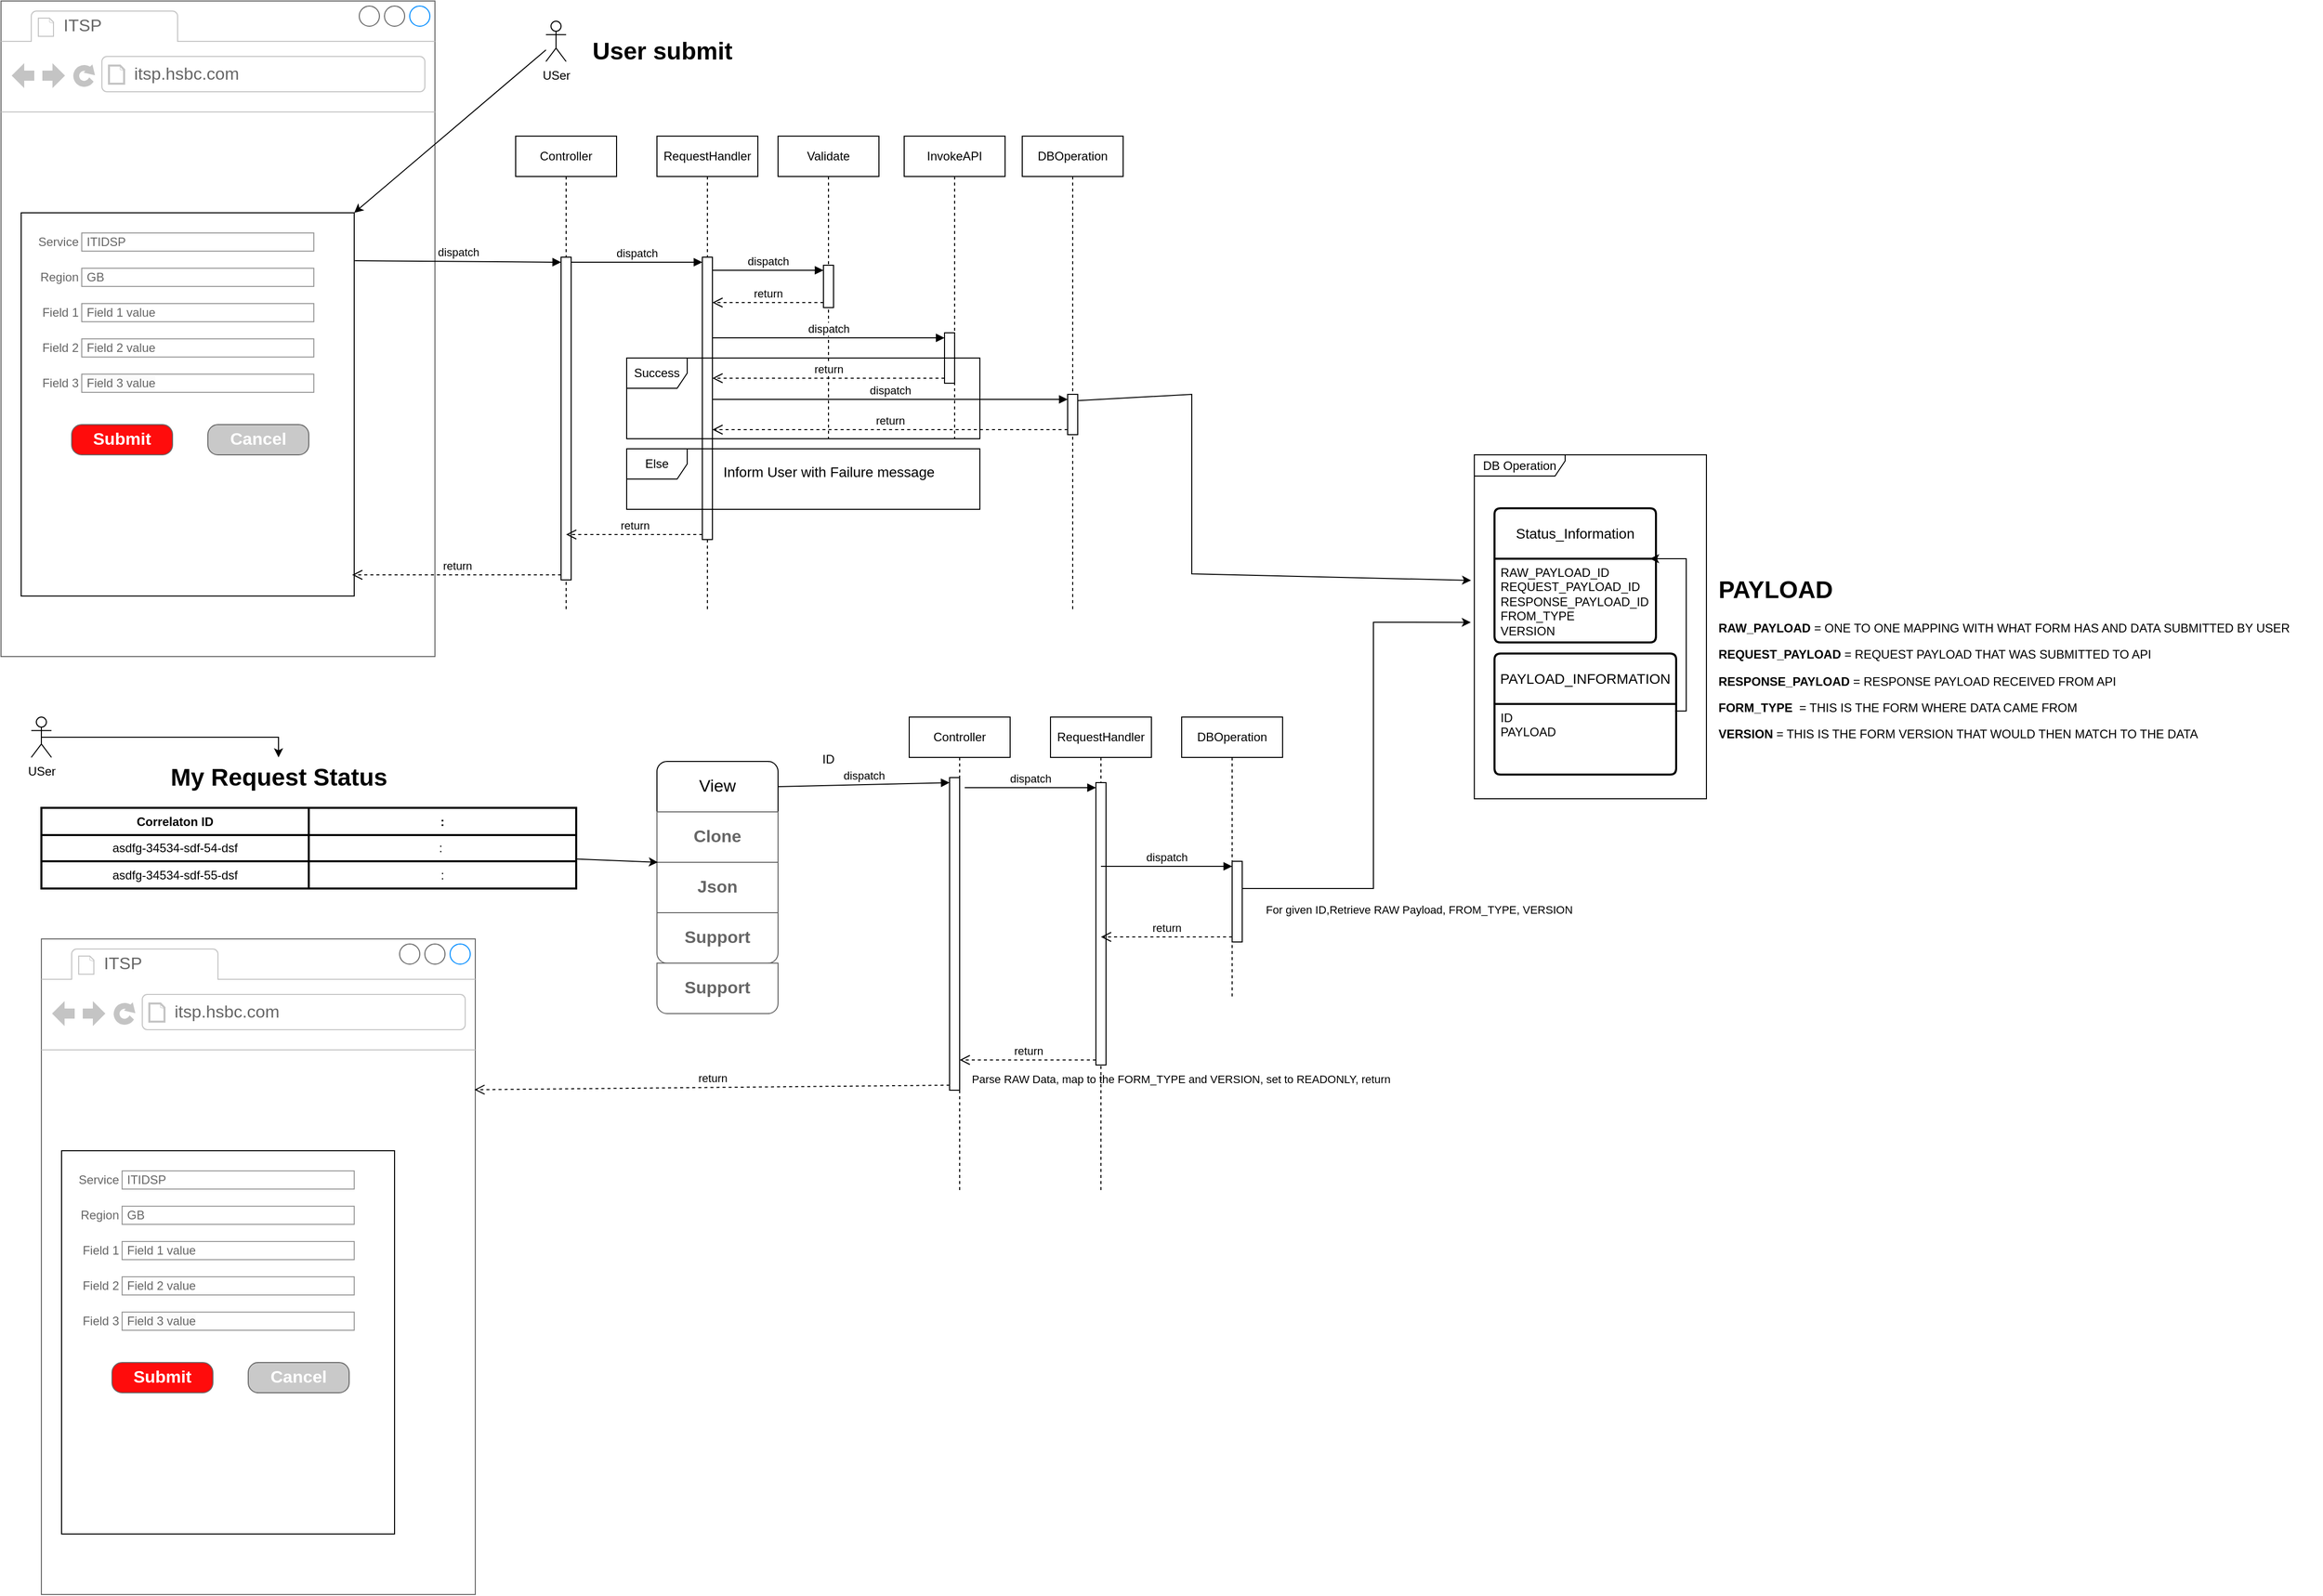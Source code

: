 <mxfile version="26.0.10">
  <diagram name="Page-1" id="2YBvvXClWsGukQMizWep">
    <mxGraphModel dx="2149" dy="1489" grid="1" gridSize="10" guides="1" tooltips="1" connect="1" arrows="1" fold="1" page="1" pageScale="1" pageWidth="1700" pageHeight="1100" math="0" shadow="0">
      <root>
        <mxCell id="0" />
        <mxCell id="1" parent="0" />
        <mxCell id="aoypDPzq1Keb2BFeXAgh-82" value="" style="strokeWidth=1;shadow=0;dashed=0;align=center;html=1;shape=mxgraph.mockup.containers.browserWindow;rSize=0;strokeColor=#666666;strokeColor2=#008cff;strokeColor3=#c4c4c4;mainText=,;recursiveResize=0;" vertex="1" parent="1">
          <mxGeometry x="10" width="430" height="650" as="geometry" />
        </mxCell>
        <mxCell id="aoypDPzq1Keb2BFeXAgh-83" value="ITSP" style="strokeWidth=1;shadow=0;dashed=0;align=center;html=1;shape=mxgraph.mockup.containers.anchor;fontSize=17;fontColor=#666666;align=left;whiteSpace=wrap;" vertex="1" parent="aoypDPzq1Keb2BFeXAgh-82">
          <mxGeometry x="60" y="12" width="100" height="26" as="geometry" />
        </mxCell>
        <mxCell id="aoypDPzq1Keb2BFeXAgh-84" value="itsp.hsbc.com" style="strokeWidth=1;shadow=0;dashed=0;align=center;html=1;shape=mxgraph.mockup.containers.anchor;rSize=0;fontSize=17;fontColor=#666666;align=left;" vertex="1" parent="aoypDPzq1Keb2BFeXAgh-82">
          <mxGeometry x="130" y="60" width="250" height="26" as="geometry" />
        </mxCell>
        <mxCell id="aoypDPzq1Keb2BFeXAgh-16" value="" style="rounded=0;whiteSpace=wrap;html=1;" vertex="1" parent="1">
          <mxGeometry x="30" y="210" width="330" height="380" as="geometry" />
        </mxCell>
        <mxCell id="aoypDPzq1Keb2BFeXAgh-2" value="Service" style="strokeWidth=1;shadow=0;dashed=0;align=center;html=1;shape=mxgraph.mockup.forms.anchor;align=right;spacingRight=2;fontColor=#666666;" vertex="1" parent="1">
          <mxGeometry x="40" y="230" width="50" height="18" as="geometry" />
        </mxCell>
        <mxCell id="aoypDPzq1Keb2BFeXAgh-3" value="ITIDSP" style="strokeWidth=1;shadow=0;dashed=0;align=center;html=1;shape=mxgraph.mockup.forms.rrect;fillColor=#ffffff;rSize=0;fontColor=#666666;align=left;spacingLeft=3;strokeColor=#999999;" vertex="1" parent="1">
          <mxGeometry x="90" y="230" width="230" height="18" as="geometry" />
        </mxCell>
        <mxCell id="aoypDPzq1Keb2BFeXAgh-4" value="Region" style="strokeWidth=1;shadow=0;dashed=0;align=center;html=1;shape=mxgraph.mockup.forms.anchor;align=right;spacingRight=2;fontColor=#666666;" vertex="1" parent="1">
          <mxGeometry x="40" y="265" width="50" height="18" as="geometry" />
        </mxCell>
        <mxCell id="aoypDPzq1Keb2BFeXAgh-5" value="GB" style="strokeWidth=1;shadow=0;dashed=0;align=center;html=1;shape=mxgraph.mockup.forms.rrect;fillColor=#ffffff;rSize=0;fontColor=#666666;align=left;spacingLeft=3;strokeColor=#999999;" vertex="1" parent="1">
          <mxGeometry x="90" y="265" width="230" height="18" as="geometry" />
        </mxCell>
        <mxCell id="aoypDPzq1Keb2BFeXAgh-6" value="Field 1" style="strokeWidth=1;shadow=0;dashed=0;align=center;html=1;shape=mxgraph.mockup.forms.anchor;align=right;spacingRight=2;fontColor=#666666;" vertex="1" parent="1">
          <mxGeometry x="40" y="300" width="50" height="18" as="geometry" />
        </mxCell>
        <mxCell id="aoypDPzq1Keb2BFeXAgh-7" value="Field 1 value" style="strokeWidth=1;shadow=0;dashed=0;align=center;html=1;shape=mxgraph.mockup.forms.rrect;fillColor=#ffffff;rSize=0;fontColor=#666666;align=left;spacingLeft=3;strokeColor=#999999;" vertex="1" parent="1">
          <mxGeometry x="90" y="300" width="230" height="18" as="geometry" />
        </mxCell>
        <mxCell id="aoypDPzq1Keb2BFeXAgh-8" value="Field 2" style="strokeWidth=1;shadow=0;dashed=0;align=center;html=1;shape=mxgraph.mockup.forms.anchor;align=right;spacingRight=2;fontColor=#666666;" vertex="1" parent="1">
          <mxGeometry x="40" y="335" width="50" height="18" as="geometry" />
        </mxCell>
        <mxCell id="aoypDPzq1Keb2BFeXAgh-9" value="Field 2 value" style="strokeWidth=1;shadow=0;dashed=0;align=center;html=1;shape=mxgraph.mockup.forms.rrect;fillColor=#ffffff;rSize=0;fontColor=#666666;align=left;spacingLeft=3;strokeColor=#999999;" vertex="1" parent="1">
          <mxGeometry x="90" y="335" width="230" height="18" as="geometry" />
        </mxCell>
        <mxCell id="aoypDPzq1Keb2BFeXAgh-10" value="Field 3" style="strokeWidth=1;shadow=0;dashed=0;align=center;html=1;shape=mxgraph.mockup.forms.anchor;align=right;spacingRight=2;fontColor=#666666;" vertex="1" parent="1">
          <mxGeometry x="40" y="370" width="50" height="18" as="geometry" />
        </mxCell>
        <mxCell id="aoypDPzq1Keb2BFeXAgh-11" value="&lt;span style=&quot;color: rgb(102, 102, 102); font-family: Helvetica; font-size: 12px; font-style: normal; font-variant-ligatures: normal; font-variant-caps: normal; font-weight: 400; letter-spacing: normal; orphans: 2; text-align: left; text-indent: 0px; text-transform: none; widows: 2; word-spacing: 0px; -webkit-text-stroke-width: 0px; white-space: nowrap; background-color: rgb(251, 251, 251); text-decoration-thickness: initial; text-decoration-style: initial; text-decoration-color: initial; float: none; display: inline !important;&quot;&gt;Field 3 value&lt;/span&gt;" style="strokeWidth=1;shadow=0;dashed=0;align=center;html=1;shape=mxgraph.mockup.forms.rrect;fillColor=#ffffff;rSize=0;fontColor=#666666;align=left;spacingLeft=3;strokeColor=#999999;" vertex="1" parent="1">
          <mxGeometry x="90" y="370" width="230" height="18" as="geometry" />
        </mxCell>
        <mxCell id="aoypDPzq1Keb2BFeXAgh-13" value="Submit" style="strokeWidth=1;shadow=0;dashed=0;align=center;html=1;shape=mxgraph.mockup.buttons.button;strokeColor=#666666;fontColor=#ffffff;mainText=;buttonStyle=round;fontSize=17;fontStyle=1;fillColor=#FF0C0C;whiteSpace=wrap;" vertex="1" parent="1">
          <mxGeometry x="80" y="420" width="100" height="30" as="geometry" />
        </mxCell>
        <mxCell id="aoypDPzq1Keb2BFeXAgh-15" value="Cancel" style="strokeWidth=1;shadow=0;dashed=0;align=center;html=1;shape=mxgraph.mockup.buttons.button;strokeColor=#666666;fontColor=#ffffff;mainText=;buttonStyle=round;fontSize=17;fontStyle=1;fillColor=light-dark(#c9c9c9, #ff8a8a);whiteSpace=wrap;" vertex="1" parent="1">
          <mxGeometry x="215" y="420" width="100" height="30" as="geometry" />
        </mxCell>
        <mxCell id="aoypDPzq1Keb2BFeXAgh-17" value="USer" style="shape=umlActor;verticalLabelPosition=bottom;verticalAlign=top;html=1;outlineConnect=0;" vertex="1" parent="1">
          <mxGeometry x="550" y="20" width="20" height="40" as="geometry" />
        </mxCell>
        <mxCell id="aoypDPzq1Keb2BFeXAgh-18" value="" style="endArrow=classic;html=1;rounded=0;" edge="1" parent="1" source="aoypDPzq1Keb2BFeXAgh-17" target="aoypDPzq1Keb2BFeXAgh-16">
          <mxGeometry width="50" height="50" relative="1" as="geometry">
            <mxPoint x="460" y="410" as="sourcePoint" />
            <mxPoint x="510" y="360" as="targetPoint" />
            <Array as="points">
              <mxPoint x="360" y="210" />
            </Array>
          </mxGeometry>
        </mxCell>
        <mxCell id="aoypDPzq1Keb2BFeXAgh-19" value="Status_Information" style="swimlane;childLayout=stackLayout;horizontal=1;startSize=50;horizontalStack=0;rounded=1;fontSize=14;fontStyle=0;strokeWidth=2;resizeParent=0;resizeLast=1;shadow=0;dashed=0;align=center;arcSize=4;whiteSpace=wrap;html=1;" vertex="1" parent="1">
          <mxGeometry x="1490" y="503" width="160" height="133" as="geometry" />
        </mxCell>
        <mxCell id="aoypDPzq1Keb2BFeXAgh-20" value="RAW_PAYLOAD_ID&lt;div&gt;REQUEST_PAYLOAD_ID&lt;/div&gt;&lt;div&gt;RESPONSE_PAYLOAD_ID&lt;/div&gt;&lt;div&gt;FROM_TYPE&lt;/div&gt;&lt;div&gt;VERSION&lt;/div&gt;" style="align=left;strokeColor=none;fillColor=none;spacingLeft=4;fontSize=12;verticalAlign=top;resizable=0;rotatable=0;part=1;html=1;" vertex="1" parent="aoypDPzq1Keb2BFeXAgh-19">
          <mxGeometry y="50" width="160" height="83" as="geometry" />
        </mxCell>
        <mxCell id="aoypDPzq1Keb2BFeXAgh-21" value="PAYLOAD_INFORMATION" style="swimlane;childLayout=stackLayout;horizontal=1;startSize=50;horizontalStack=0;rounded=1;fontSize=14;fontStyle=0;strokeWidth=2;resizeParent=0;resizeLast=1;shadow=0;dashed=0;align=center;arcSize=4;whiteSpace=wrap;html=1;" vertex="1" parent="1">
          <mxGeometry x="1490" y="647" width="180" height="120" as="geometry" />
        </mxCell>
        <mxCell id="aoypDPzq1Keb2BFeXAgh-22" value="ID&lt;div&gt;PAYLOAD&lt;/div&gt;" style="align=left;strokeColor=none;fillColor=none;spacingLeft=4;fontSize=12;verticalAlign=top;resizable=0;rotatable=0;part=1;html=1;" vertex="1" parent="aoypDPzq1Keb2BFeXAgh-21">
          <mxGeometry y="50" width="180" height="70" as="geometry" />
        </mxCell>
        <mxCell id="aoypDPzq1Keb2BFeXAgh-23" value="" style="endArrow=classic;html=1;rounded=0;exitX=0.994;exitY=0.1;exitDx=0;exitDy=0;exitPerimeter=0;flowAnimation=0;entryX=0.963;entryY=0;entryDx=0;entryDy=0;entryPerimeter=0;" edge="1" parent="1" source="aoypDPzq1Keb2BFeXAgh-22" target="aoypDPzq1Keb2BFeXAgh-20">
          <mxGeometry width="50" height="50" relative="1" as="geometry">
            <mxPoint x="1690" y="663" as="sourcePoint" />
            <mxPoint x="1650" y="550" as="targetPoint" />
            <Array as="points">
              <mxPoint x="1680" y="704" />
              <mxPoint x="1680" y="553" />
            </Array>
          </mxGeometry>
        </mxCell>
        <mxCell id="aoypDPzq1Keb2BFeXAgh-24" value="&lt;h1 style=&quot;margin-top: 0px;&quot;&gt;PAYLOAD&lt;/h1&gt;&lt;p&gt;&lt;b&gt;RAW_PAYLOAD&lt;/b&gt; = ONE TO ONE MAPPING WITH WHAT FORM HAS AND DATA SUBMITTED BY USER&lt;/p&gt;&lt;p&gt;&lt;b&gt;REQUEST_PAYLOAD&lt;/b&gt;&amp;nbsp;= REQUEST PAYLOAD THAT WAS SUBMITTED TO API&lt;/p&gt;&lt;p&gt;&lt;b&gt;RESPONSE_PAYLOAD&lt;/b&gt;&amp;nbsp;= RESPONSE PAYLOAD RECEIVED FROM API&lt;/p&gt;&lt;p&gt;&lt;b&gt;FORM_TYPE&lt;/b&gt;&amp;nbsp; = THIS IS THE FORM WHERE DATA CAME FROM&amp;nbsp;&lt;/p&gt;&lt;p&gt;&lt;b&gt;VERSION&lt;/b&gt; = THIS IS THE FORM VERSION THAT WOULD THEN MATCH TO THE DATA&lt;/p&gt;" style="text;html=1;whiteSpace=wrap;overflow=hidden;rounded=0;" vertex="1" parent="1">
          <mxGeometry x="1710" y="563" width="600" height="187" as="geometry" />
        </mxCell>
        <mxCell id="aoypDPzq1Keb2BFeXAgh-25" value="User submit" style="text;strokeColor=none;fillColor=none;html=1;fontSize=24;fontStyle=1;verticalAlign=middle;align=center;" vertex="1" parent="1">
          <mxGeometry x="580" y="30" width="170" height="40" as="geometry" />
        </mxCell>
        <mxCell id="aoypDPzq1Keb2BFeXAgh-28" value="Controller" style="shape=umlLifeline;perimeter=lifelinePerimeter;whiteSpace=wrap;html=1;container=1;dropTarget=0;collapsible=0;recursiveResize=0;outlineConnect=0;portConstraint=eastwest;newEdgeStyle={&quot;curved&quot;:0,&quot;rounded&quot;:0};" vertex="1" parent="1">
          <mxGeometry x="520" y="134" width="100" height="470" as="geometry" />
        </mxCell>
        <mxCell id="aoypDPzq1Keb2BFeXAgh-31" value="" style="html=1;points=[[0,0,0,0,5],[0,1,0,0,-5],[1,0,0,0,5],[1,1,0,0,-5]];perimeter=orthogonalPerimeter;outlineConnect=0;targetShapes=umlLifeline;portConstraint=eastwest;newEdgeStyle={&quot;curved&quot;:0,&quot;rounded&quot;:0};" vertex="1" parent="aoypDPzq1Keb2BFeXAgh-28">
          <mxGeometry x="45" y="120" width="10" height="320" as="geometry" />
        </mxCell>
        <mxCell id="aoypDPzq1Keb2BFeXAgh-32" value="dispatch" style="html=1;verticalAlign=bottom;endArrow=block;curved=0;rounded=0;entryX=0;entryY=0;entryDx=0;entryDy=5;exitX=1.002;exitY=0.125;exitDx=0;exitDy=0;exitPerimeter=0;" edge="1" target="aoypDPzq1Keb2BFeXAgh-31" parent="1" source="aoypDPzq1Keb2BFeXAgh-16">
          <mxGeometry relative="1" as="geometry">
            <mxPoint x="460" y="410" as="sourcePoint" />
          </mxGeometry>
        </mxCell>
        <mxCell id="aoypDPzq1Keb2BFeXAgh-33" value="return" style="html=1;verticalAlign=bottom;endArrow=open;dashed=1;endSize=8;curved=0;rounded=0;exitX=0;exitY=1;exitDx=0;exitDy=-5;" edge="1" source="aoypDPzq1Keb2BFeXAgh-31" parent="1">
          <mxGeometry relative="1" as="geometry">
            <mxPoint x="358" y="569" as="targetPoint" />
          </mxGeometry>
        </mxCell>
        <mxCell id="aoypDPzq1Keb2BFeXAgh-38" value="Validate" style="shape=umlLifeline;perimeter=lifelinePerimeter;whiteSpace=wrap;html=1;container=1;dropTarget=0;collapsible=0;recursiveResize=0;outlineConnect=0;portConstraint=eastwest;newEdgeStyle={&quot;curved&quot;:0,&quot;rounded&quot;:0};" vertex="1" parent="1">
          <mxGeometry x="780" y="134" width="100" height="300" as="geometry" />
        </mxCell>
        <mxCell id="aoypDPzq1Keb2BFeXAgh-41" value="" style="html=1;points=[[0,0,0,0,5],[0,1,0,0,-5],[1,0,0,0,5],[1,1,0,0,-5]];perimeter=orthogonalPerimeter;outlineConnect=0;targetShapes=umlLifeline;portConstraint=eastwest;newEdgeStyle={&quot;curved&quot;:0,&quot;rounded&quot;:0};" vertex="1" parent="aoypDPzq1Keb2BFeXAgh-38">
          <mxGeometry x="45" y="128" width="10" height="42" as="geometry" />
        </mxCell>
        <mxCell id="aoypDPzq1Keb2BFeXAgh-39" value="InvokeAPI" style="shape=umlLifeline;whiteSpace=wrap;html=1;container=1;dropTarget=0;collapsible=0;recursiveResize=0;outlineConnect=0;portConstraint=eastwest;newEdgeStyle={&quot;curved&quot;:0,&quot;rounded&quot;:0};points=[[0,0,0,0,5],[0,1,0,0,-5],[1,0,0,0,5],[1,1,0,0,-5]];perimeter=rectanglePerimeter;targetShapes=umlLifeline;participant=label;" vertex="1" parent="1">
          <mxGeometry x="905" y="134" width="100" height="300" as="geometry" />
        </mxCell>
        <mxCell id="aoypDPzq1Keb2BFeXAgh-44" value="" style="html=1;points=[[0,0,0,0,5],[0,1,0,0,-5],[1,0,0,0,5],[1,1,0,0,-5]];perimeter=orthogonalPerimeter;outlineConnect=0;targetShapes=umlLifeline;portConstraint=eastwest;newEdgeStyle={&quot;curved&quot;:0,&quot;rounded&quot;:0};" vertex="1" parent="aoypDPzq1Keb2BFeXAgh-39">
          <mxGeometry x="40" y="195" width="10" height="50" as="geometry" />
        </mxCell>
        <mxCell id="aoypDPzq1Keb2BFeXAgh-40" value="DBOperation" style="shape=umlLifeline;perimeter=lifelinePerimeter;whiteSpace=wrap;html=1;container=1;dropTarget=0;collapsible=0;recursiveResize=0;outlineConnect=0;portConstraint=eastwest;newEdgeStyle={&quot;curved&quot;:0,&quot;rounded&quot;:0};" vertex="1" parent="1">
          <mxGeometry x="1022" y="134" width="100" height="470" as="geometry" />
        </mxCell>
        <mxCell id="aoypDPzq1Keb2BFeXAgh-58" value="" style="html=1;points=[[0,0,0,0,5],[0,1,0,0,-5],[1,0,0,0,5],[1,1,0,0,-5]];perimeter=orthogonalPerimeter;outlineConnect=0;targetShapes=umlLifeline;portConstraint=eastwest;newEdgeStyle={&quot;curved&quot;:0,&quot;rounded&quot;:0};" vertex="1" parent="aoypDPzq1Keb2BFeXAgh-40">
          <mxGeometry x="45" y="256" width="10" height="40" as="geometry" />
        </mxCell>
        <mxCell id="aoypDPzq1Keb2BFeXAgh-42" value="dispatch" style="html=1;verticalAlign=bottom;endArrow=block;curved=0;rounded=0;entryX=0;entryY=0;entryDx=0;entryDy=5;" edge="1" target="aoypDPzq1Keb2BFeXAgh-41" parent="1" source="aoypDPzq1Keb2BFeXAgh-48">
          <mxGeometry relative="1" as="geometry">
            <mxPoint x="710" y="294" as="sourcePoint" />
          </mxGeometry>
        </mxCell>
        <mxCell id="aoypDPzq1Keb2BFeXAgh-43" value="return" style="html=1;verticalAlign=bottom;endArrow=open;dashed=1;endSize=8;curved=0;rounded=0;exitX=0;exitY=1;exitDx=0;exitDy=-5;" edge="1" source="aoypDPzq1Keb2BFeXAgh-41" parent="1" target="aoypDPzq1Keb2BFeXAgh-48">
          <mxGeometry relative="1" as="geometry">
            <mxPoint x="655" y="337" as="targetPoint" />
          </mxGeometry>
        </mxCell>
        <mxCell id="aoypDPzq1Keb2BFeXAgh-45" value="dispatch" style="html=1;verticalAlign=bottom;endArrow=block;curved=0;rounded=0;entryX=0;entryY=0;entryDx=0;entryDy=5;" edge="1" target="aoypDPzq1Keb2BFeXAgh-44" parent="1" source="aoypDPzq1Keb2BFeXAgh-48">
          <mxGeometry relative="1" as="geometry">
            <mxPoint x="790" y="379" as="sourcePoint" />
          </mxGeometry>
        </mxCell>
        <mxCell id="aoypDPzq1Keb2BFeXAgh-46" value="return" style="html=1;verticalAlign=bottom;endArrow=open;dashed=1;endSize=8;curved=0;rounded=0;exitX=0;exitY=1;exitDx=0;exitDy=-5;" edge="1" source="aoypDPzq1Keb2BFeXAgh-44" parent="1" target="aoypDPzq1Keb2BFeXAgh-48">
          <mxGeometry relative="1" as="geometry">
            <mxPoint x="790" y="449" as="targetPoint" />
          </mxGeometry>
        </mxCell>
        <mxCell id="aoypDPzq1Keb2BFeXAgh-47" value="RequestHandler" style="shape=umlLifeline;perimeter=lifelinePerimeter;whiteSpace=wrap;html=1;container=1;dropTarget=0;collapsible=0;recursiveResize=0;outlineConnect=0;portConstraint=eastwest;newEdgeStyle={&quot;curved&quot;:0,&quot;rounded&quot;:0};" vertex="1" parent="1">
          <mxGeometry x="660" y="134" width="100" height="470" as="geometry" />
        </mxCell>
        <mxCell id="aoypDPzq1Keb2BFeXAgh-48" value="" style="html=1;points=[[0,0,0,0,5],[0,1,0,0,-5],[1,0,0,0,5],[1,1,0,0,-5]];perimeter=orthogonalPerimeter;outlineConnect=0;targetShapes=umlLifeline;portConstraint=eastwest;newEdgeStyle={&quot;curved&quot;:0,&quot;rounded&quot;:0};" vertex="1" parent="aoypDPzq1Keb2BFeXAgh-47">
          <mxGeometry x="45" y="120" width="10" height="280" as="geometry" />
        </mxCell>
        <mxCell id="aoypDPzq1Keb2BFeXAgh-50" value="return" style="html=1;verticalAlign=bottom;endArrow=open;dashed=1;endSize=8;curved=0;rounded=0;exitX=0;exitY=1;exitDx=0;exitDy=-5;" edge="1" source="aoypDPzq1Keb2BFeXAgh-48" parent="1" target="aoypDPzq1Keb2BFeXAgh-28">
          <mxGeometry relative="1" as="geometry">
            <mxPoint x="635" y="358" as="targetPoint" />
          </mxGeometry>
        </mxCell>
        <mxCell id="aoypDPzq1Keb2BFeXAgh-49" value="dispatch" style="html=1;verticalAlign=bottom;endArrow=block;curved=0;rounded=0;entryX=0;entryY=0;entryDx=0;entryDy=5;entryPerimeter=0;" edge="1" target="aoypDPzq1Keb2BFeXAgh-48" parent="1" source="aoypDPzq1Keb2BFeXAgh-31">
          <mxGeometry relative="1" as="geometry">
            <mxPoint x="635" y="288" as="sourcePoint" />
          </mxGeometry>
        </mxCell>
        <mxCell id="aoypDPzq1Keb2BFeXAgh-51" value="Success" style="shape=umlFrame;whiteSpace=wrap;html=1;pointerEvents=0;" vertex="1" parent="1">
          <mxGeometry x="630" y="354" width="350" height="80" as="geometry" />
        </mxCell>
        <mxCell id="aoypDPzq1Keb2BFeXAgh-59" value="dispatch" style="html=1;verticalAlign=bottom;endArrow=block;curved=0;rounded=0;entryX=0;entryY=0;entryDx=0;entryDy=5;" edge="1" target="aoypDPzq1Keb2BFeXAgh-58" parent="1">
          <mxGeometry relative="1" as="geometry">
            <mxPoint x="715" y="395.0" as="sourcePoint" />
          </mxGeometry>
        </mxCell>
        <mxCell id="aoypDPzq1Keb2BFeXAgh-60" value="return" style="html=1;verticalAlign=bottom;endArrow=open;dashed=1;endSize=8;curved=0;rounded=0;exitX=0;exitY=1;exitDx=0;exitDy=-5;exitPerimeter=0;" edge="1" source="aoypDPzq1Keb2BFeXAgh-58" parent="1">
          <mxGeometry relative="1" as="geometry">
            <mxPoint x="715" y="425.0" as="targetPoint" />
            <mxPoint x="1071.5" y="465" as="sourcePoint" />
          </mxGeometry>
        </mxCell>
        <mxCell id="aoypDPzq1Keb2BFeXAgh-62" value="Else" style="shape=umlFrame;whiteSpace=wrap;html=1;pointerEvents=0;" vertex="1" parent="1">
          <mxGeometry x="630" y="444" width="350" height="60" as="geometry" />
        </mxCell>
        <mxCell id="aoypDPzq1Keb2BFeXAgh-63" value="&lt;font style=&quot;font-size: 14px; font-weight: normal;&quot;&gt;Inform User with Failure message&lt;/font&gt;" style="text;strokeColor=none;fillColor=none;html=1;fontSize=24;fontStyle=1;verticalAlign=middle;align=center;" vertex="1" parent="1">
          <mxGeometry x="780" y="444" width="100" height="40" as="geometry" />
        </mxCell>
        <mxCell id="aoypDPzq1Keb2BFeXAgh-64" value="" style="endArrow=classic;html=1;rounded=0;entryX=-0.014;entryY=0.365;entryDx=0;entryDy=0;entryPerimeter=0;exitX=0.547;exitY=0.558;exitDx=0;exitDy=0;exitPerimeter=0;" edge="1" parent="1" source="aoypDPzq1Keb2BFeXAgh-40" target="aoypDPzq1Keb2BFeXAgh-65">
          <mxGeometry width="50" height="50" relative="1" as="geometry">
            <mxPoint x="1090" y="393" as="sourcePoint" />
            <mxPoint x="1190" y="384.5" as="targetPoint" />
            <Array as="points">
              <mxPoint x="1190" y="390" />
              <mxPoint x="1190" y="568" />
            </Array>
          </mxGeometry>
        </mxCell>
        <mxCell id="aoypDPzq1Keb2BFeXAgh-65" value="DB Operation" style="shape=umlFrame;whiteSpace=wrap;html=1;pointerEvents=0;width=90;height=21;" vertex="1" parent="1">
          <mxGeometry x="1470" y="450" width="230" height="341" as="geometry" />
        </mxCell>
        <mxCell id="aoypDPzq1Keb2BFeXAgh-66" value="" style="shape=table;html=1;whiteSpace=wrap;startSize=0;container=1;collapsible=0;childLayout=tableLayout;strokeWidth=2;" vertex="1" parent="1">
          <mxGeometry x="50" y="800" width="530" height="80" as="geometry" />
        </mxCell>
        <mxCell id="aoypDPzq1Keb2BFeXAgh-67" value="" style="shape=tableRow;horizontal=0;startSize=0;swimlaneHead=0;swimlaneBody=0;top=0;left=0;bottom=0;right=0;collapsible=0;dropTarget=0;fillColor=none;points=[[0,0.5],[1,0.5]];portConstraint=eastwest;" vertex="1" parent="aoypDPzq1Keb2BFeXAgh-66">
          <mxGeometry width="530" height="27" as="geometry" />
        </mxCell>
        <mxCell id="aoypDPzq1Keb2BFeXAgh-68" value="Correlaton ID" style="shape=partialRectangle;html=1;whiteSpace=wrap;connectable=0;fillColor=none;top=0;left=0;bottom=0;right=0;overflow=hidden;fontStyle=1" vertex="1" parent="aoypDPzq1Keb2BFeXAgh-67">
          <mxGeometry width="265" height="27" as="geometry">
            <mxRectangle width="265" height="27" as="alternateBounds" />
          </mxGeometry>
        </mxCell>
        <mxCell id="aoypDPzq1Keb2BFeXAgh-69" value=":" style="shape=partialRectangle;html=1;whiteSpace=wrap;connectable=0;fillColor=none;top=0;left=0;bottom=0;right=0;overflow=hidden;fontStyle=1" vertex="1" parent="aoypDPzq1Keb2BFeXAgh-67">
          <mxGeometry x="265" width="265" height="27" as="geometry">
            <mxRectangle width="265" height="27" as="alternateBounds" />
          </mxGeometry>
        </mxCell>
        <mxCell id="aoypDPzq1Keb2BFeXAgh-70" value="" style="shape=tableRow;horizontal=0;startSize=0;swimlaneHead=0;swimlaneBody=0;top=0;left=0;bottom=0;right=0;collapsible=0;dropTarget=0;fillColor=none;points=[[0,0.5],[1,0.5]];portConstraint=eastwest;" vertex="1" parent="aoypDPzq1Keb2BFeXAgh-66">
          <mxGeometry y="27" width="530" height="26" as="geometry" />
        </mxCell>
        <mxCell id="aoypDPzq1Keb2BFeXAgh-71" value="asdfg-34534-sdf-54-dsf" style="shape=partialRectangle;html=1;whiteSpace=wrap;connectable=0;fillColor=none;top=0;left=0;bottom=0;right=0;overflow=hidden;" vertex="1" parent="aoypDPzq1Keb2BFeXAgh-70">
          <mxGeometry width="265" height="26" as="geometry">
            <mxRectangle width="265" height="26" as="alternateBounds" />
          </mxGeometry>
        </mxCell>
        <mxCell id="aoypDPzq1Keb2BFeXAgh-72" value=":&amp;nbsp;" style="shape=partialRectangle;html=1;whiteSpace=wrap;connectable=0;fillColor=none;top=0;left=0;bottom=0;right=0;overflow=hidden;" vertex="1" parent="aoypDPzq1Keb2BFeXAgh-70">
          <mxGeometry x="265" width="265" height="26" as="geometry">
            <mxRectangle width="265" height="26" as="alternateBounds" />
          </mxGeometry>
        </mxCell>
        <mxCell id="aoypDPzq1Keb2BFeXAgh-73" value="" style="shape=tableRow;horizontal=0;startSize=0;swimlaneHead=0;swimlaneBody=0;top=0;left=0;bottom=0;right=0;collapsible=0;dropTarget=0;fillColor=none;points=[[0,0.5],[1,0.5]];portConstraint=eastwest;" vertex="1" parent="aoypDPzq1Keb2BFeXAgh-66">
          <mxGeometry y="53" width="530" height="27" as="geometry" />
        </mxCell>
        <mxCell id="aoypDPzq1Keb2BFeXAgh-74" value="asdfg-34534-sdf-55-dsf" style="shape=partialRectangle;html=1;whiteSpace=wrap;connectable=0;fillColor=none;top=0;left=0;bottom=0;right=0;overflow=hidden;" vertex="1" parent="aoypDPzq1Keb2BFeXAgh-73">
          <mxGeometry width="265" height="27" as="geometry">
            <mxRectangle width="265" height="27" as="alternateBounds" />
          </mxGeometry>
        </mxCell>
        <mxCell id="aoypDPzq1Keb2BFeXAgh-75" value=":" style="shape=partialRectangle;html=1;whiteSpace=wrap;connectable=0;fillColor=none;top=0;left=0;bottom=0;right=0;overflow=hidden;" vertex="1" parent="aoypDPzq1Keb2BFeXAgh-73">
          <mxGeometry x="265" width="265" height="27" as="geometry">
            <mxRectangle width="265" height="27" as="alternateBounds" />
          </mxGeometry>
        </mxCell>
        <mxCell id="aoypDPzq1Keb2BFeXAgh-76" value="My Request Status" style="text;strokeColor=none;fillColor=none;html=1;fontSize=24;fontStyle=1;verticalAlign=middle;align=center;" vertex="1" parent="1">
          <mxGeometry x="200" y="750" width="170" height="40" as="geometry" />
        </mxCell>
        <mxCell id="aoypDPzq1Keb2BFeXAgh-77" value="USer" style="shape=umlActor;verticalLabelPosition=bottom;verticalAlign=top;html=1;outlineConnect=0;" vertex="1" parent="1">
          <mxGeometry x="40" y="710" width="20" height="40" as="geometry" />
        </mxCell>
        <mxCell id="aoypDPzq1Keb2BFeXAgh-78" value="" style="endArrow=classic;html=1;rounded=0;exitX=0.5;exitY=0.5;exitDx=0;exitDy=0;exitPerimeter=0;" edge="1" parent="1" source="aoypDPzq1Keb2BFeXAgh-77" target="aoypDPzq1Keb2BFeXAgh-76">
          <mxGeometry width="50" height="50" relative="1" as="geometry">
            <mxPoint x="-420" y="170" as="sourcePoint" />
            <mxPoint x="-282" y="230" as="targetPoint" />
            <Array as="points">
              <mxPoint x="285" y="730" />
            </Array>
          </mxGeometry>
        </mxCell>
        <mxCell id="aoypDPzq1Keb2BFeXAgh-85" value="" style="swimlane;shape=mxgraph.bootstrap.anchor;strokeColor=#666666;fillColor=none;fontColor=#666666;fontStyle=0;childLayout=stackLayout;horizontal=1;startSize=0;horizontalStack=0;resizeParent=1;resizeParentMax=0;resizeLast=0;collapsible=0;marginBottom=0;whiteSpace=wrap;html=1;" vertex="1" parent="1">
          <mxGeometry x="660" y="754" width="120" height="250" as="geometry" />
        </mxCell>
        <mxCell id="aoypDPzq1Keb2BFeXAgh-86" value="View" style="text;strokeColor=default;align=center;verticalAlign=middle;spacingLeft=10;spacingRight=10;overflow=hidden;points=[[0,0.5],[1,0.5]];portConstraint=eastwest;rotatable=0;whiteSpace=wrap;html=1;shape=mxgraph.mockup.topButton;rSize=10;fillColor=none;fontColor=light-dark(#000000, #121212);fontSize=17;fontStyle=0;" vertex="1" parent="aoypDPzq1Keb2BFeXAgh-85">
          <mxGeometry width="120" height="50" as="geometry" />
        </mxCell>
        <mxCell id="aoypDPzq1Keb2BFeXAgh-87" value="Clone" style="text;strokeColor=inherit;align=center;verticalAlign=middle;spacingLeft=10;spacingRight=10;overflow=hidden;points=[[0,0.5],[1,0.5]];portConstraint=eastwest;rotatable=0;whiteSpace=wrap;html=1;rSize=5;fillColor=inherit;fontColor=inherit;fontSize=17;fontStyle=1;" vertex="1" parent="aoypDPzq1Keb2BFeXAgh-85">
          <mxGeometry y="50" width="120" height="50" as="geometry" />
        </mxCell>
        <mxCell id="aoypDPzq1Keb2BFeXAgh-88" value="Json" style="text;strokeColor=inherit;align=center;verticalAlign=middle;spacingLeft=10;spacingRight=10;overflow=hidden;points=[[0,0.5],[1,0.5]];portConstraint=eastwest;rotatable=0;whiteSpace=wrap;html=1;rSize=5;fillColor=inherit;fontColor=inherit;fontSize=17;fontStyle=1;" vertex="1" parent="aoypDPzq1Keb2BFeXAgh-85">
          <mxGeometry y="100" width="120" height="50" as="geometry" />
        </mxCell>
        <mxCell id="aoypDPzq1Keb2BFeXAgh-132" value="Support" style="text;strokeColor=inherit;align=center;verticalAlign=middle;spacingLeft=10;spacingRight=10;overflow=hidden;points=[[0,0.5],[1,0.5]];portConstraint=eastwest;rotatable=0;whiteSpace=wrap;html=1;shape=mxgraph.mockup.bottomButton;rSize=10;fillColor=inherit;fontColor=inherit;fontSize=17;fontStyle=1;" vertex="1" parent="aoypDPzq1Keb2BFeXAgh-85">
          <mxGeometry y="150" width="120" height="50" as="geometry" />
        </mxCell>
        <mxCell id="aoypDPzq1Keb2BFeXAgh-89" value="Support" style="text;strokeColor=inherit;align=center;verticalAlign=middle;spacingLeft=10;spacingRight=10;overflow=hidden;points=[[0,0.5],[1,0.5]];portConstraint=eastwest;rotatable=0;whiteSpace=wrap;html=1;shape=mxgraph.mockup.bottomButton;rSize=10;fillColor=inherit;fontColor=inherit;fontSize=17;fontStyle=1;" vertex="1" parent="aoypDPzq1Keb2BFeXAgh-85">
          <mxGeometry y="200" width="120" height="50" as="geometry" />
        </mxCell>
        <mxCell id="aoypDPzq1Keb2BFeXAgh-90" value="" style="endArrow=classic;html=1;rounded=0;entryX=0.008;entryY=1;entryDx=0;entryDy=0;entryPerimeter=0;" edge="1" parent="1" source="aoypDPzq1Keb2BFeXAgh-70" target="aoypDPzq1Keb2BFeXAgh-87">
          <mxGeometry width="50" height="50" relative="1" as="geometry">
            <mxPoint x="640" y="848.954" as="sourcePoint" />
            <mxPoint x="140" y="590" as="targetPoint" />
          </mxGeometry>
        </mxCell>
        <mxCell id="aoypDPzq1Keb2BFeXAgh-91" value="Controller" style="shape=umlLifeline;perimeter=lifelinePerimeter;whiteSpace=wrap;html=1;container=1;dropTarget=0;collapsible=0;recursiveResize=0;outlineConnect=0;portConstraint=eastwest;newEdgeStyle={&quot;curved&quot;:0,&quot;rounded&quot;:0};" vertex="1" parent="1">
          <mxGeometry x="910" y="710" width="100" height="470" as="geometry" />
        </mxCell>
        <mxCell id="aoypDPzq1Keb2BFeXAgh-129" value="" style="html=1;points=[[0,0,0,0,5],[0,1,0,0,-5],[1,0,0,0,5],[1,1,0,0,-5]];perimeter=orthogonalPerimeter;outlineConnect=0;targetShapes=umlLifeline;portConstraint=eastwest;newEdgeStyle={&quot;curved&quot;:0,&quot;rounded&quot;:0};" vertex="1" parent="aoypDPzq1Keb2BFeXAgh-91">
          <mxGeometry x="40" y="60" width="10" height="310" as="geometry" />
        </mxCell>
        <mxCell id="aoypDPzq1Keb2BFeXAgh-93" value="RequestHandler" style="shape=umlLifeline;perimeter=lifelinePerimeter;whiteSpace=wrap;html=1;container=1;dropTarget=0;collapsible=0;recursiveResize=0;outlineConnect=0;portConstraint=eastwest;newEdgeStyle={&quot;curved&quot;:0,&quot;rounded&quot;:0};" vertex="1" parent="1">
          <mxGeometry x="1050" y="710" width="100" height="470" as="geometry" />
        </mxCell>
        <mxCell id="aoypDPzq1Keb2BFeXAgh-94" value="" style="html=1;points=[[0,0,0,0,5],[0,1,0,0,-5],[1,0,0,0,5],[1,1,0,0,-5]];perimeter=orthogonalPerimeter;outlineConnect=0;targetShapes=umlLifeline;portConstraint=eastwest;newEdgeStyle={&quot;curved&quot;:0,&quot;rounded&quot;:0};" vertex="1" parent="aoypDPzq1Keb2BFeXAgh-93">
          <mxGeometry x="45" y="65" width="10" height="280" as="geometry" />
        </mxCell>
        <mxCell id="aoypDPzq1Keb2BFeXAgh-95" value="return" style="html=1;verticalAlign=bottom;endArrow=open;dashed=1;endSize=8;curved=0;rounded=0;exitX=0;exitY=1;exitDx=0;exitDy=-5;" edge="1" parent="1" source="aoypDPzq1Keb2BFeXAgh-94" target="aoypDPzq1Keb2BFeXAgh-91">
          <mxGeometry relative="1" as="geometry">
            <mxPoint x="1025" y="934" as="targetPoint" />
          </mxGeometry>
        </mxCell>
        <mxCell id="aoypDPzq1Keb2BFeXAgh-96" value="dispatch" style="html=1;verticalAlign=bottom;endArrow=block;curved=0;rounded=0;entryX=0;entryY=0;entryDx=0;entryDy=5;entryPerimeter=0;" edge="1" parent="1" target="aoypDPzq1Keb2BFeXAgh-94">
          <mxGeometry relative="1" as="geometry">
            <mxPoint x="965" y="780" as="sourcePoint" />
          </mxGeometry>
        </mxCell>
        <mxCell id="aoypDPzq1Keb2BFeXAgh-100" value="DBOperation" style="shape=umlLifeline;perimeter=lifelinePerimeter;whiteSpace=wrap;html=1;container=1;dropTarget=0;collapsible=0;recursiveResize=0;outlineConnect=0;portConstraint=eastwest;newEdgeStyle={&quot;curved&quot;:0,&quot;rounded&quot;:0};" vertex="1" parent="1">
          <mxGeometry x="1180" y="710" width="100" height="280" as="geometry" />
        </mxCell>
        <mxCell id="aoypDPzq1Keb2BFeXAgh-105" value="" style="html=1;points=[[0,0,0,0,5],[0,1,0,0,-5],[1,0,0,0,5],[1,1,0,0,-5]];perimeter=orthogonalPerimeter;outlineConnect=0;targetShapes=umlLifeline;portConstraint=eastwest;newEdgeStyle={&quot;curved&quot;:0,&quot;rounded&quot;:0};" vertex="1" parent="aoypDPzq1Keb2BFeXAgh-100">
          <mxGeometry x="50" y="143" width="10" height="80" as="geometry" />
        </mxCell>
        <mxCell id="aoypDPzq1Keb2BFeXAgh-103" value="ID" style="text;html=1;align=center;verticalAlign=middle;whiteSpace=wrap;rounded=0;" vertex="1" parent="1">
          <mxGeometry x="800" y="737" width="60" height="30" as="geometry" />
        </mxCell>
        <mxCell id="aoypDPzq1Keb2BFeXAgh-106" value="dispatch" style="html=1;verticalAlign=bottom;endArrow=block;curved=0;rounded=0;entryX=0;entryY=0;entryDx=0;entryDy=5;" edge="1" target="aoypDPzq1Keb2BFeXAgh-105" parent="1" source="aoypDPzq1Keb2BFeXAgh-93">
          <mxGeometry relative="1" as="geometry">
            <mxPoint x="1160" y="858" as="sourcePoint" />
          </mxGeometry>
        </mxCell>
        <mxCell id="aoypDPzq1Keb2BFeXAgh-107" value="return" style="html=1;verticalAlign=bottom;endArrow=open;dashed=1;endSize=8;curved=0;rounded=0;exitX=0;exitY=1;exitDx=0;exitDy=-5;" edge="1" source="aoypDPzq1Keb2BFeXAgh-105" parent="1" target="aoypDPzq1Keb2BFeXAgh-93">
          <mxGeometry relative="1" as="geometry">
            <mxPoint x="1160" y="928" as="targetPoint" />
          </mxGeometry>
        </mxCell>
        <mxCell id="aoypDPzq1Keb2BFeXAgh-108" value="" style="endArrow=classic;html=1;rounded=0;entryX=-0.015;entryY=0.487;entryDx=0;entryDy=0;entryPerimeter=0;" edge="1" parent="1" source="aoypDPzq1Keb2BFeXAgh-105" target="aoypDPzq1Keb2BFeXAgh-65">
          <mxGeometry width="50" height="50" relative="1" as="geometry">
            <mxPoint x="1100" y="880" as="sourcePoint" />
            <mxPoint x="1150" y="830" as="targetPoint" />
            <Array as="points">
              <mxPoint x="1370" y="880" />
              <mxPoint x="1370" y="616" />
            </Array>
          </mxGeometry>
        </mxCell>
        <mxCell id="aoypDPzq1Keb2BFeXAgh-109" value="&lt;font style=&quot;font-size: 11px; font-weight: normal;&quot;&gt;For given ID,Retrieve RAW Payload, FROM_TYPE, VERSION&lt;/font&gt;" style="text;strokeColor=none;fillColor=none;html=1;fontSize=24;fontStyle=1;verticalAlign=middle;align=center;" vertex="1" parent="1">
          <mxGeometry x="1250" y="882" width="330" height="30" as="geometry" />
        </mxCell>
        <mxCell id="aoypDPzq1Keb2BFeXAgh-111" value="&lt;font style=&quot;font-size: 11px; font-weight: normal;&quot;&gt;Parse RAW Data, map to the FORM_TYPE and VERSION, set to READONLY, return&lt;/font&gt;" style="text;strokeColor=none;fillColor=none;html=1;fontSize=24;fontStyle=1;verticalAlign=middle;align=center;" vertex="1" parent="1">
          <mxGeometry x="934" y="1050" width="489" height="30" as="geometry" />
        </mxCell>
        <mxCell id="aoypDPzq1Keb2BFeXAgh-113" value="" style="strokeWidth=1;shadow=0;dashed=0;align=center;html=1;shape=mxgraph.mockup.containers.browserWindow;rSize=0;strokeColor=#666666;strokeColor2=#008cff;strokeColor3=#c4c4c4;mainText=,;recursiveResize=0;" vertex="1" parent="1">
          <mxGeometry x="50" y="930" width="430" height="650" as="geometry" />
        </mxCell>
        <mxCell id="aoypDPzq1Keb2BFeXAgh-114" value="ITSP" style="strokeWidth=1;shadow=0;dashed=0;align=center;html=1;shape=mxgraph.mockup.containers.anchor;fontSize=17;fontColor=#666666;align=left;whiteSpace=wrap;" vertex="1" parent="aoypDPzq1Keb2BFeXAgh-113">
          <mxGeometry x="60" y="12" width="100" height="26" as="geometry" />
        </mxCell>
        <mxCell id="aoypDPzq1Keb2BFeXAgh-115" value="itsp.hsbc.com" style="strokeWidth=1;shadow=0;dashed=0;align=center;html=1;shape=mxgraph.mockup.containers.anchor;rSize=0;fontSize=17;fontColor=#666666;align=left;" vertex="1" parent="aoypDPzq1Keb2BFeXAgh-113">
          <mxGeometry x="130" y="60" width="250" height="26" as="geometry" />
        </mxCell>
        <mxCell id="aoypDPzq1Keb2BFeXAgh-116" value="" style="rounded=0;whiteSpace=wrap;html=1;" vertex="1" parent="1">
          <mxGeometry x="70" y="1140" width="330" height="380" as="geometry" />
        </mxCell>
        <mxCell id="aoypDPzq1Keb2BFeXAgh-117" value="Service" style="strokeWidth=1;shadow=0;dashed=0;align=center;html=1;shape=mxgraph.mockup.forms.anchor;align=right;spacingRight=2;fontColor=#666666;" vertex="1" parent="1">
          <mxGeometry x="80" y="1160" width="50" height="18" as="geometry" />
        </mxCell>
        <mxCell id="aoypDPzq1Keb2BFeXAgh-118" value="ITIDSP" style="strokeWidth=1;shadow=0;dashed=0;align=center;html=1;shape=mxgraph.mockup.forms.rrect;fillColor=#ffffff;rSize=0;fontColor=#666666;align=left;spacingLeft=3;strokeColor=#999999;" vertex="1" parent="1">
          <mxGeometry x="130" y="1160" width="230" height="18" as="geometry" />
        </mxCell>
        <mxCell id="aoypDPzq1Keb2BFeXAgh-119" value="Region" style="strokeWidth=1;shadow=0;dashed=0;align=center;html=1;shape=mxgraph.mockup.forms.anchor;align=right;spacingRight=2;fontColor=#666666;" vertex="1" parent="1">
          <mxGeometry x="80" y="1195" width="50" height="18" as="geometry" />
        </mxCell>
        <mxCell id="aoypDPzq1Keb2BFeXAgh-120" value="GB" style="strokeWidth=1;shadow=0;dashed=0;align=center;html=1;shape=mxgraph.mockup.forms.rrect;fillColor=#ffffff;rSize=0;fontColor=#666666;align=left;spacingLeft=3;strokeColor=#999999;" vertex="1" parent="1">
          <mxGeometry x="130" y="1195" width="230" height="18" as="geometry" />
        </mxCell>
        <mxCell id="aoypDPzq1Keb2BFeXAgh-121" value="Field 1" style="strokeWidth=1;shadow=0;dashed=0;align=center;html=1;shape=mxgraph.mockup.forms.anchor;align=right;spacingRight=2;fontColor=#666666;" vertex="1" parent="1">
          <mxGeometry x="80" y="1230" width="50" height="18" as="geometry" />
        </mxCell>
        <mxCell id="aoypDPzq1Keb2BFeXAgh-122" value="Field 1 value" style="strokeWidth=1;shadow=0;dashed=0;align=center;html=1;shape=mxgraph.mockup.forms.rrect;fillColor=#ffffff;rSize=0;fontColor=#666666;align=left;spacingLeft=3;strokeColor=#999999;" vertex="1" parent="1">
          <mxGeometry x="130" y="1230" width="230" height="18" as="geometry" />
        </mxCell>
        <mxCell id="aoypDPzq1Keb2BFeXAgh-123" value="Field 2" style="strokeWidth=1;shadow=0;dashed=0;align=center;html=1;shape=mxgraph.mockup.forms.anchor;align=right;spacingRight=2;fontColor=#666666;" vertex="1" parent="1">
          <mxGeometry x="80" y="1265" width="50" height="18" as="geometry" />
        </mxCell>
        <mxCell id="aoypDPzq1Keb2BFeXAgh-124" value="Field 2 value" style="strokeWidth=1;shadow=0;dashed=0;align=center;html=1;shape=mxgraph.mockup.forms.rrect;fillColor=#ffffff;rSize=0;fontColor=#666666;align=left;spacingLeft=3;strokeColor=#999999;" vertex="1" parent="1">
          <mxGeometry x="130" y="1265" width="230" height="18" as="geometry" />
        </mxCell>
        <mxCell id="aoypDPzq1Keb2BFeXAgh-125" value="Field 3" style="strokeWidth=1;shadow=0;dashed=0;align=center;html=1;shape=mxgraph.mockup.forms.anchor;align=right;spacingRight=2;fontColor=#666666;" vertex="1" parent="1">
          <mxGeometry x="80" y="1300" width="50" height="18" as="geometry" />
        </mxCell>
        <mxCell id="aoypDPzq1Keb2BFeXAgh-126" value="&lt;span style=&quot;color: rgb(102, 102, 102); font-family: Helvetica; font-size: 12px; font-style: normal; font-variant-ligatures: normal; font-variant-caps: normal; font-weight: 400; letter-spacing: normal; orphans: 2; text-align: left; text-indent: 0px; text-transform: none; widows: 2; word-spacing: 0px; -webkit-text-stroke-width: 0px; white-space: nowrap; background-color: rgb(251, 251, 251); text-decoration-thickness: initial; text-decoration-style: initial; text-decoration-color: initial; float: none; display: inline !important;&quot;&gt;Field 3 value&lt;/span&gt;" style="strokeWidth=1;shadow=0;dashed=0;align=center;html=1;shape=mxgraph.mockup.forms.rrect;fillColor=#ffffff;rSize=0;fontColor=#666666;align=left;spacingLeft=3;strokeColor=#999999;" vertex="1" parent="1">
          <mxGeometry x="130" y="1300" width="230" height="18" as="geometry" />
        </mxCell>
        <mxCell id="aoypDPzq1Keb2BFeXAgh-127" value="Submit" style="strokeWidth=1;shadow=0;dashed=0;align=center;html=1;shape=mxgraph.mockup.buttons.button;strokeColor=#666666;fontColor=#ffffff;mainText=;buttonStyle=round;fontSize=17;fontStyle=1;fillColor=#FF0C0C;whiteSpace=wrap;" vertex="1" parent="1">
          <mxGeometry x="120" y="1350" width="100" height="30" as="geometry" />
        </mxCell>
        <mxCell id="aoypDPzq1Keb2BFeXAgh-128" value="Cancel" style="strokeWidth=1;shadow=0;dashed=0;align=center;html=1;shape=mxgraph.mockup.buttons.button;strokeColor=#666666;fontColor=#ffffff;mainText=;buttonStyle=round;fontSize=17;fontStyle=1;fillColor=light-dark(#c9c9c9, #ff8a8a);whiteSpace=wrap;" vertex="1" parent="1">
          <mxGeometry x="255" y="1350" width="100" height="30" as="geometry" />
        </mxCell>
        <mxCell id="aoypDPzq1Keb2BFeXAgh-130" value="dispatch" style="html=1;verticalAlign=bottom;endArrow=block;curved=0;rounded=0;entryX=0;entryY=0;entryDx=0;entryDy=5;exitX=1;exitY=0.5;exitDx=0;exitDy=0;" edge="1" target="aoypDPzq1Keb2BFeXAgh-129" parent="1" source="aoypDPzq1Keb2BFeXAgh-86">
          <mxGeometry relative="1" as="geometry">
            <mxPoint x="880" y="845" as="sourcePoint" />
          </mxGeometry>
        </mxCell>
        <mxCell id="aoypDPzq1Keb2BFeXAgh-131" value="return" style="html=1;verticalAlign=bottom;endArrow=open;dashed=1;endSize=8;curved=0;rounded=0;exitX=0;exitY=1;exitDx=0;exitDy=-5;entryX=0.998;entryY=0.23;entryDx=0;entryDy=0;entryPerimeter=0;" edge="1" source="aoypDPzq1Keb2BFeXAgh-129" parent="1" target="aoypDPzq1Keb2BFeXAgh-113">
          <mxGeometry relative="1" as="geometry">
            <mxPoint x="880" y="915" as="targetPoint" />
          </mxGeometry>
        </mxCell>
      </root>
    </mxGraphModel>
  </diagram>
</mxfile>
